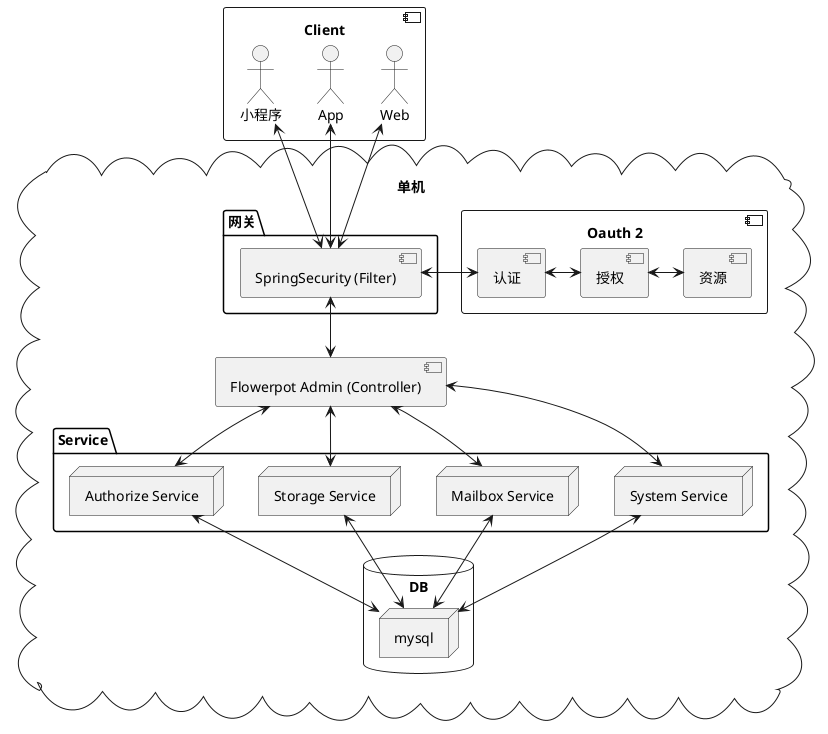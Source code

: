 @startuml
'https://plantuml.com/component-diagram


component "Client" {
    actor “Web"
    actor “App"
    actor “小程序"
}

cloud "单机" {

    component [Flowerpot Admin (Controller)] as Admin

    component "Oauth 2" {
       component 资源
       component 授权
       component 认证
    }

    folder "Service" {
     node "System Service" as SS
     node "Mailbox Service" as MS
     node "Storage Service" as STS
     node "Authorize Service" as AS
    }

    folder "网关" {
        component [SpringSecurity (Filter)] as SSF
    }

    database "DB" {
     node mysql
    }

}

 Web <--> SSF
 App <--> SSF
 小程序 <--> SSF

 SSF <--> Admin
 SSF <-> 认证

 认证 <-> 授权
 授权 <-> 资源


 Admin <--> SS
 Admin <--> MS
 Admin <--> STS
 Admin <--> AS


 SS <--> mysql
 MS <--> mysql
 STS <--> mysql
 AS <--> mysql

@enduml